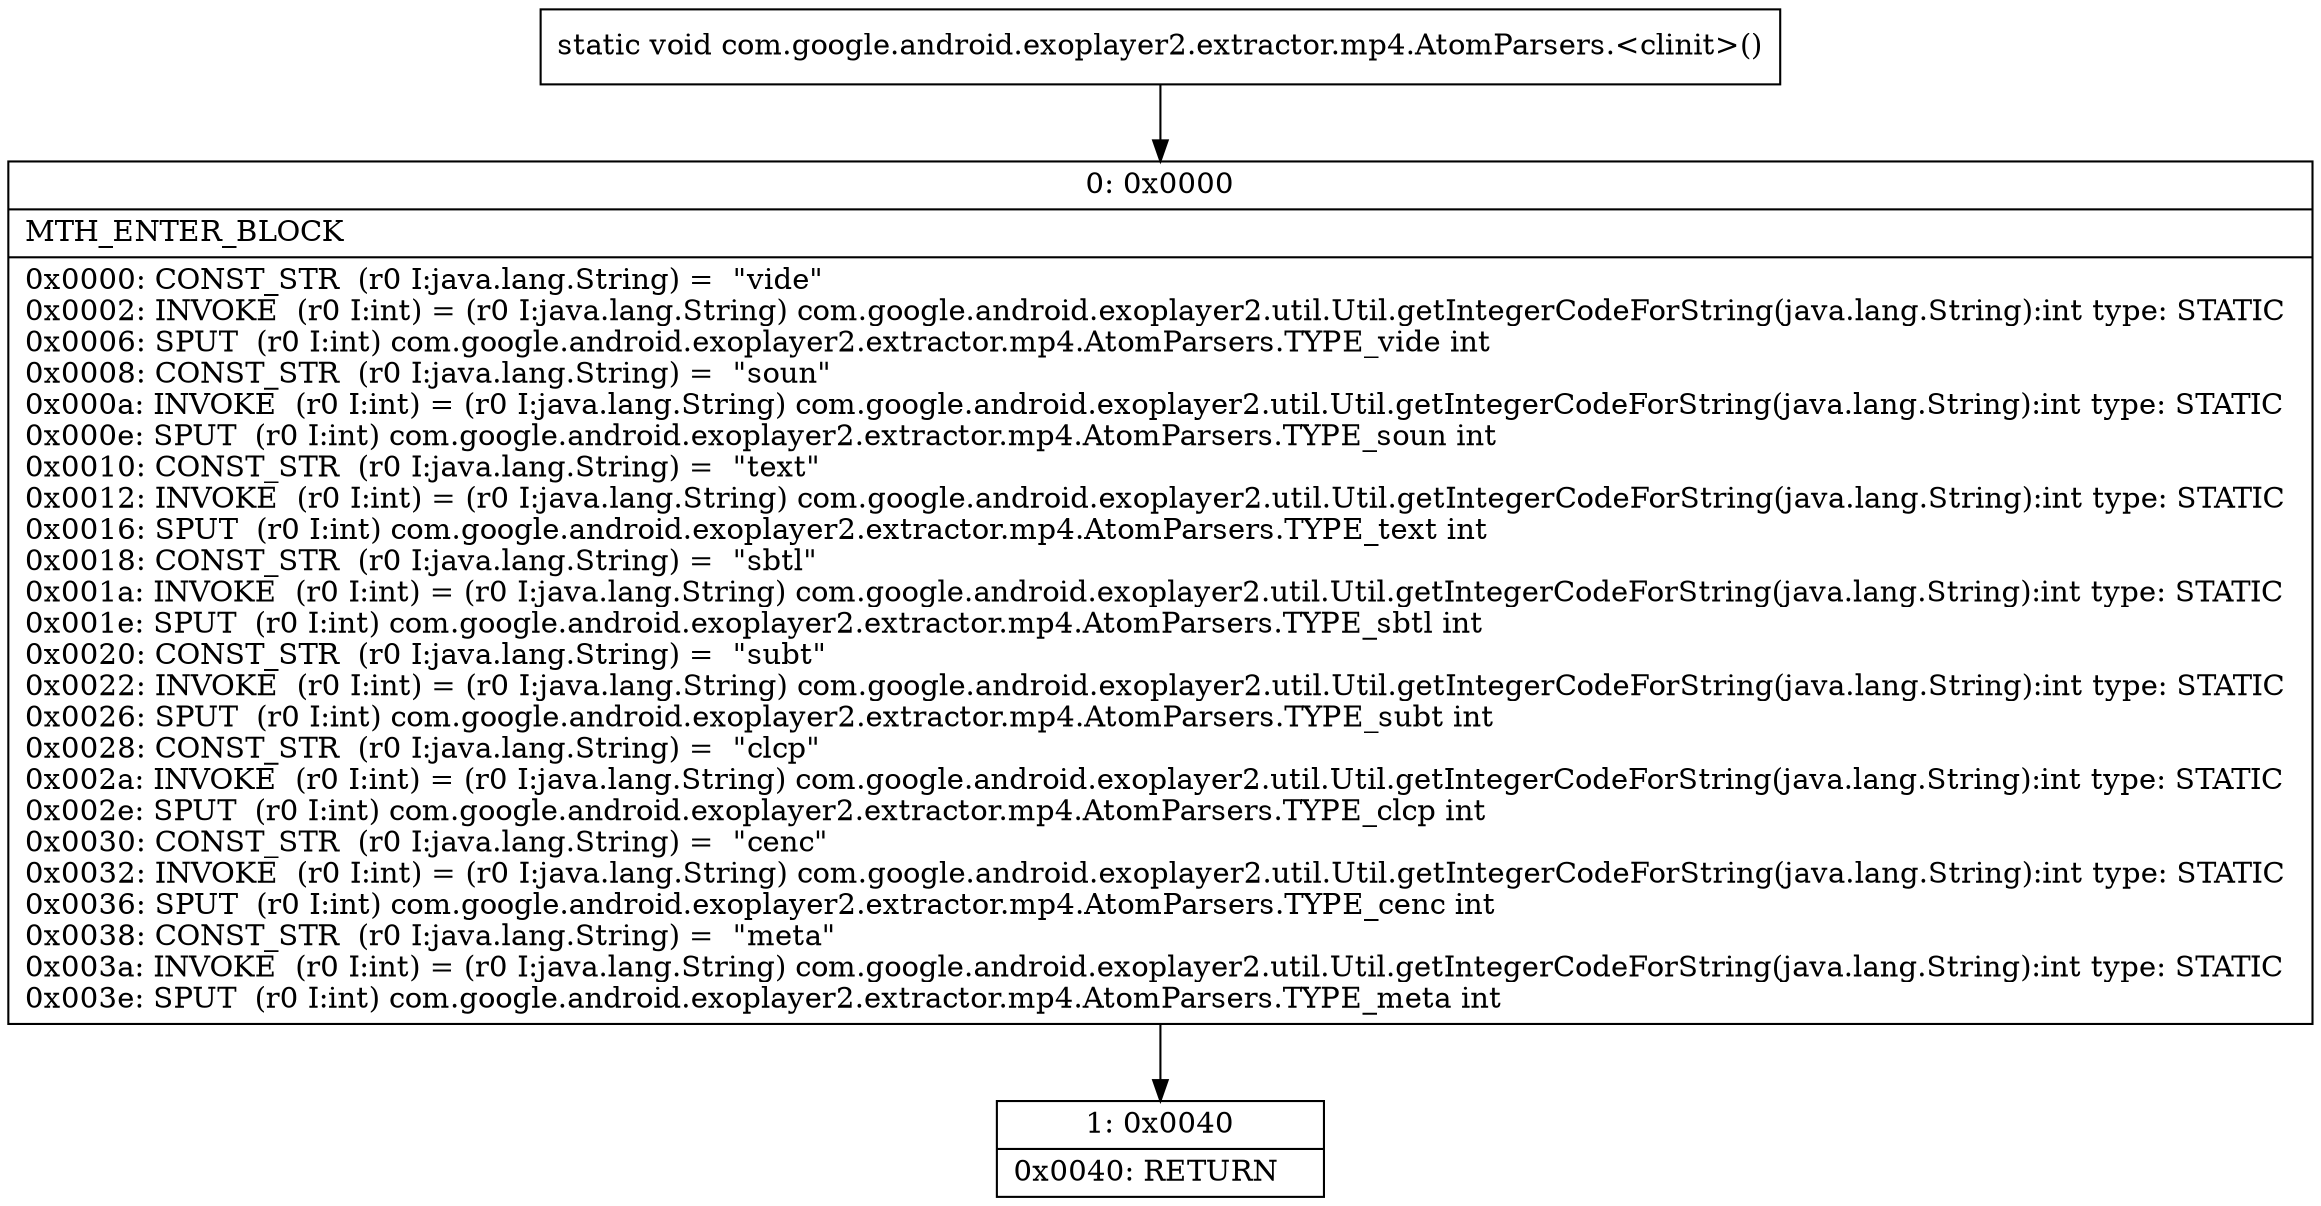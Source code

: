 digraph "CFG forcom.google.android.exoplayer2.extractor.mp4.AtomParsers.\<clinit\>()V" {
Node_0 [shape=record,label="{0\:\ 0x0000|MTH_ENTER_BLOCK\l|0x0000: CONST_STR  (r0 I:java.lang.String) =  \"vide\" \l0x0002: INVOKE  (r0 I:int) = (r0 I:java.lang.String) com.google.android.exoplayer2.util.Util.getIntegerCodeForString(java.lang.String):int type: STATIC \l0x0006: SPUT  (r0 I:int) com.google.android.exoplayer2.extractor.mp4.AtomParsers.TYPE_vide int \l0x0008: CONST_STR  (r0 I:java.lang.String) =  \"soun\" \l0x000a: INVOKE  (r0 I:int) = (r0 I:java.lang.String) com.google.android.exoplayer2.util.Util.getIntegerCodeForString(java.lang.String):int type: STATIC \l0x000e: SPUT  (r0 I:int) com.google.android.exoplayer2.extractor.mp4.AtomParsers.TYPE_soun int \l0x0010: CONST_STR  (r0 I:java.lang.String) =  \"text\" \l0x0012: INVOKE  (r0 I:int) = (r0 I:java.lang.String) com.google.android.exoplayer2.util.Util.getIntegerCodeForString(java.lang.String):int type: STATIC \l0x0016: SPUT  (r0 I:int) com.google.android.exoplayer2.extractor.mp4.AtomParsers.TYPE_text int \l0x0018: CONST_STR  (r0 I:java.lang.String) =  \"sbtl\" \l0x001a: INVOKE  (r0 I:int) = (r0 I:java.lang.String) com.google.android.exoplayer2.util.Util.getIntegerCodeForString(java.lang.String):int type: STATIC \l0x001e: SPUT  (r0 I:int) com.google.android.exoplayer2.extractor.mp4.AtomParsers.TYPE_sbtl int \l0x0020: CONST_STR  (r0 I:java.lang.String) =  \"subt\" \l0x0022: INVOKE  (r0 I:int) = (r0 I:java.lang.String) com.google.android.exoplayer2.util.Util.getIntegerCodeForString(java.lang.String):int type: STATIC \l0x0026: SPUT  (r0 I:int) com.google.android.exoplayer2.extractor.mp4.AtomParsers.TYPE_subt int \l0x0028: CONST_STR  (r0 I:java.lang.String) =  \"clcp\" \l0x002a: INVOKE  (r0 I:int) = (r0 I:java.lang.String) com.google.android.exoplayer2.util.Util.getIntegerCodeForString(java.lang.String):int type: STATIC \l0x002e: SPUT  (r0 I:int) com.google.android.exoplayer2.extractor.mp4.AtomParsers.TYPE_clcp int \l0x0030: CONST_STR  (r0 I:java.lang.String) =  \"cenc\" \l0x0032: INVOKE  (r0 I:int) = (r0 I:java.lang.String) com.google.android.exoplayer2.util.Util.getIntegerCodeForString(java.lang.String):int type: STATIC \l0x0036: SPUT  (r0 I:int) com.google.android.exoplayer2.extractor.mp4.AtomParsers.TYPE_cenc int \l0x0038: CONST_STR  (r0 I:java.lang.String) =  \"meta\" \l0x003a: INVOKE  (r0 I:int) = (r0 I:java.lang.String) com.google.android.exoplayer2.util.Util.getIntegerCodeForString(java.lang.String):int type: STATIC \l0x003e: SPUT  (r0 I:int) com.google.android.exoplayer2.extractor.mp4.AtomParsers.TYPE_meta int \l}"];
Node_1 [shape=record,label="{1\:\ 0x0040|0x0040: RETURN   \l}"];
MethodNode[shape=record,label="{static void com.google.android.exoplayer2.extractor.mp4.AtomParsers.\<clinit\>() }"];
MethodNode -> Node_0;
Node_0 -> Node_1;
}

